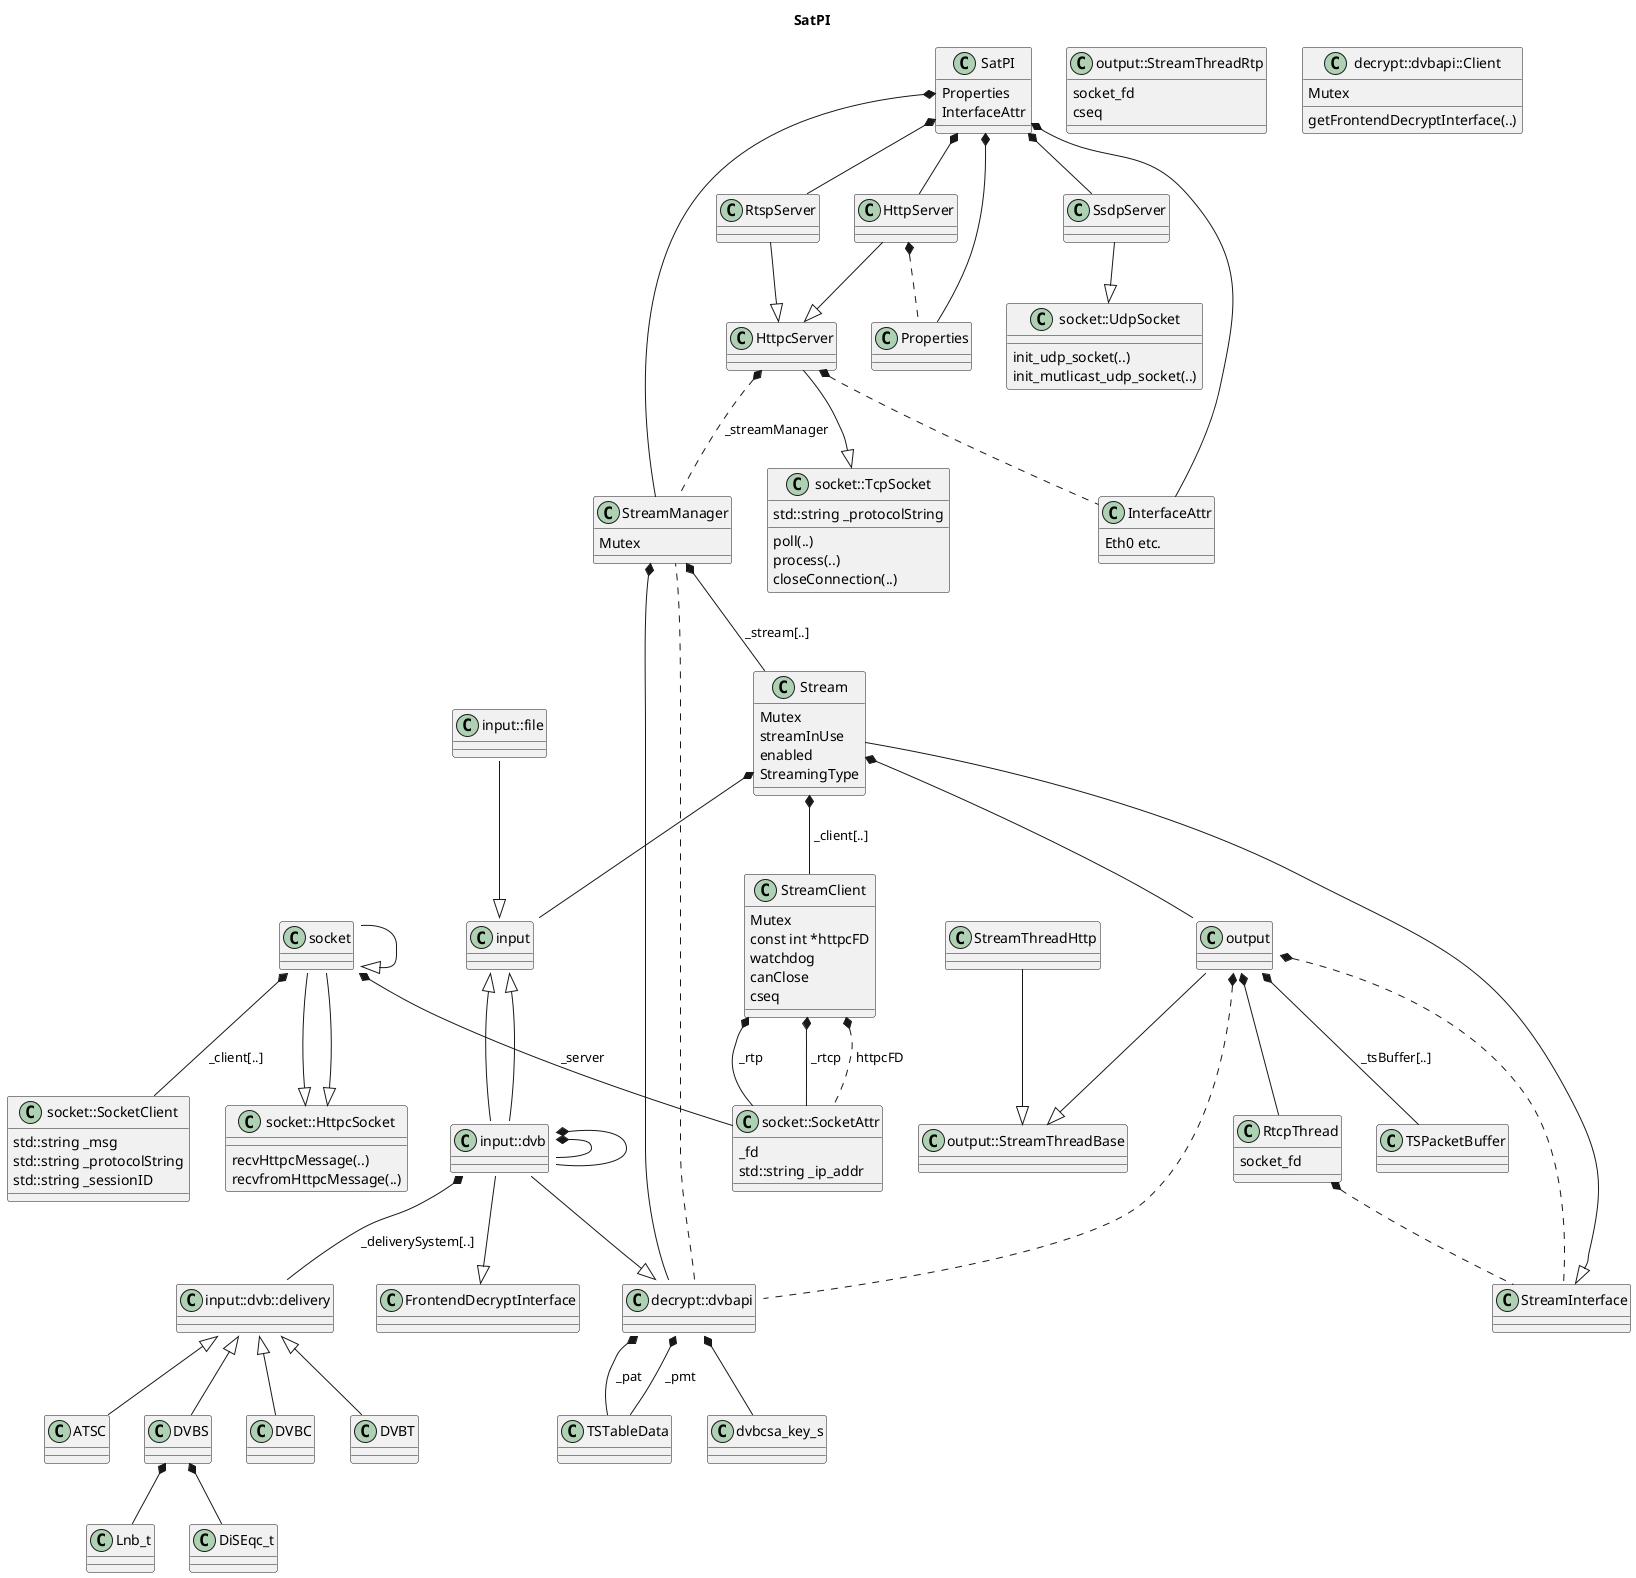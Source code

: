 @startuml

hide footbox

title SatPI

SatPI *-- StreamManager
SatPI *-- RtspServer
SatPI *-- HttpServer
SatPI *-- SsdpServer
SatPI *-- Properties
SatPI *-- InterfaceAttr


class SatPI {
  Properties
  InterfaceAttr
}

class InterfaceAttr {
  Eth0 etc.
}

class socket::HttpcSocket {
  recvHttpcMessage(..)
  recvfromHttpcMessage(..)
}

socket::SocketClient --|> socket::SocketAttr
class socket::SocketClient {
  std::string _msg
  std::string _protocolString
  std::string _sessionID
}

class socket::SocketAttr {
  _fd
  std::string _ip_addr
}

socket::TcpSocket --|> socket::HttpcSocket
socket::TcpSocket *-- socket::SocketAttr : "_server"
socket::TcpSocket *-- socket::SocketClient : "_client[..]"
class socket::TcpSocket {
  poll(..)
  process(..)
  closeConnection(..)
  std::string _protocolString
}

socket::UdpSocket --|> socket::HttpcSocket
class socket::UdpSocket {
  init_udp_socket(..)
  init_mutlicast_udp_socket(..)
}

SsdpServer --|> socket::UdpSocket

RtspServer --|> HttpcServer

HttpServer --|> HttpcServer
HttpServer *.. Properties

HttpcServer --|> socket::TcpSocket
HttpcServer *.. StreamManager : "_streamManager"
HttpcServer *.. InterfaceAttr

Stream --|> StreamInterface
Stream *-- StreamClient : " _client[..] "
Stream *-- input::Device
Stream *-- output::StreamThreadBase
class Stream {
  Mutex
  streamInUse
  enabled
  StreamingType
}

StreamManager *-- Stream : " _stream[..] "
StreamManager *-- decrypt::dvbapi::Client
class StreamManager {
  Mutex
}

StreamClient *-- socket::SocketAttr : " _rtp "
StreamClient *-- socket::SocketAttr : " _rtcp "
StreamClient *.. socket::SocketAttr : " httpcFD "
class StreamClient {
  Mutex
  const int *httpcFD
  watchdog
  canClose
  cseq
}

output::StreamThreadBase *.. decrypt::dvbapi::Client
output::StreamThreadBase *-- TSPacketBuffer : " _tsBuffer[..] "
output::StreamThreadBase *.. StreamInterface
class output::StreamThreadBase {
}


output::StreamThreadRtp --|> output::StreamThreadBase
output::StreamThreadRtp *-- RtcpThread
class output::StreamThreadRtp {
  socket_fd
  cseq
}

RtcpThread *.. StreamInterface
class RtcpThread {
  socket_fd
}

StreamThreadHttp --|> output::StreamThreadBase

decrypt::dvbapi::Client  .  StreamManager
class decrypt::dvbapi::Client {
  Mutex
  getFrontendDecryptInterface(..)
}

input::file::TSReader --|> input::Device

input::Device <|-- input::dvb::Frontend

input::dvb::Frontend --|> FrontendDecryptInterface
input::dvb::Frontend *-- input::dvb::delivery::System : " _deliverySystem[..] "
input::dvb::Frontend *-- input::dvb::FrontendData


input::dvb::delivery::System <|-- DVBS
input::dvb::delivery::System <|-- DVBC
input::dvb::delivery::System <|-- DVBT
input::dvb::delivery::System <|-- ATSC


DVBS *-- Lnb_t
DVBS *-- DiSEqc_t

decrypt::dvbapi::ClientProperties *-- dvbcsa_key_s
decrypt::dvbapi::ClientProperties *-- TSTableData : " _pat "
decrypt::dvbapi::ClientProperties *-- TSTableData : " _pmt "

input::DeviceData <|-- input::dvb::FrontendData

input::dvb::FrontendData --|> decrypt::dvbapi::ClientProperties
input::dvb::FrontendData *-- input::dvb::PidTable

@enduml

